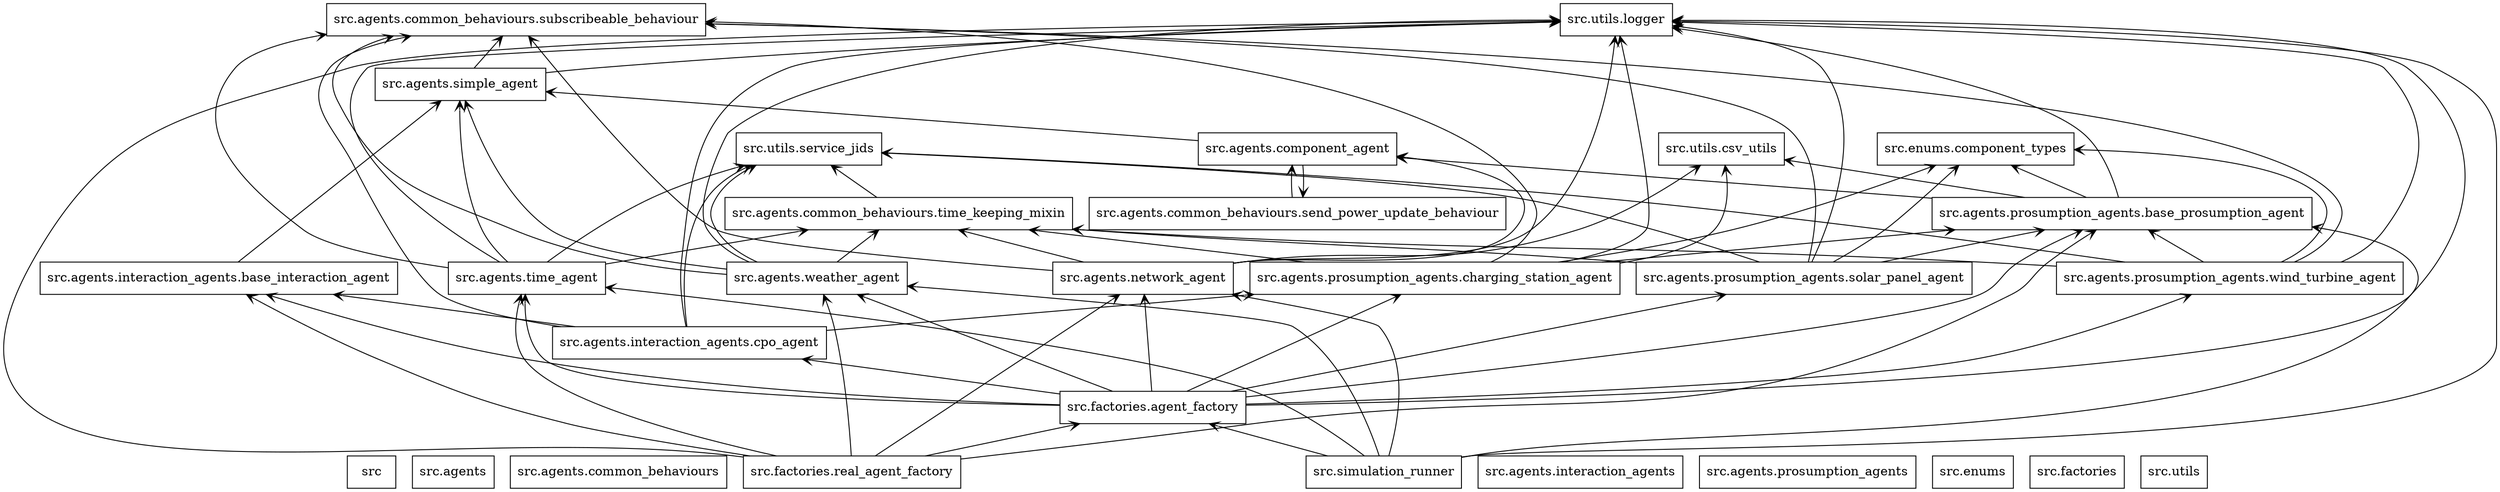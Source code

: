digraph "packages" {
rankdir=BT
charset="utf-8"
"src" [color="black", label=<src>, shape="box", style="solid"];
"src.agents" [color="black", label=<src.agents>, shape="box", style="solid"];
"src.agents.common_behaviours" [color="black", label=<src.agents.common_behaviours>, shape="box", style="solid"];
"src.agents.common_behaviours.send_power_update_behaviour" [color="black", label=<src.agents.common_behaviours.send_power_update_behaviour>, shape="box", style="solid"];
"src.agents.common_behaviours.subscribeable_behaviour" [color="black", label=<src.agents.common_behaviours.subscribeable_behaviour>, shape="box", style="solid"];
"src.agents.common_behaviours.time_keeping_mixin" [color="black", label=<src.agents.common_behaviours.time_keeping_mixin>, shape="box", style="solid"];
"src.agents.component_agent" [color="black", label=<src.agents.component_agent>, shape="box", style="solid"];
"src.agents.interaction_agents" [color="black", label=<src.agents.interaction_agents>, shape="box", style="solid"];
"src.agents.interaction_agents.base_interaction_agent" [color="black", label=<src.agents.interaction_agents.base_interaction_agent>, shape="box", style="solid"];
"src.agents.interaction_agents.cpo_agent" [color="black", label=<src.agents.interaction_agents.cpo_agent>, shape="box", style="solid"];
"src.agents.network_agent" [color="black", label=<src.agents.network_agent>, shape="box", style="solid"];
"src.agents.prosumption_agents" [color="black", label=<src.agents.prosumption_agents>, shape="box", style="solid"];
"src.agents.prosumption_agents.base_prosumption_agent" [color="black", label=<src.agents.prosumption_agents.base_prosumption_agent>, shape="box", style="solid"];
"src.agents.prosumption_agents.charging_station_agent" [color="black", label=<src.agents.prosumption_agents.charging_station_agent>, shape="box", style="solid"];
"src.agents.prosumption_agents.solar_panel_agent" [color="black", label=<src.agents.prosumption_agents.solar_panel_agent>, shape="box", style="solid"];
"src.agents.prosumption_agents.wind_turbine_agent" [color="black", label=<src.agents.prosumption_agents.wind_turbine_agent>, shape="box", style="solid"];
"src.agents.simple_agent" [color="black", label=<src.agents.simple_agent>, shape="box", style="solid"];
"src.agents.time_agent" [color="black", label=<src.agents.time_agent>, shape="box", style="solid"];
"src.agents.weather_agent" [color="black", label=<src.agents.weather_agent>, shape="box", style="solid"];
"src.enums" [color="black", label=<src.enums>, shape="box", style="solid"];
"src.enums.component_types" [color="black", label=<src.enums.component_types>, shape="box", style="solid"];
"src.factories" [color="black", label=<src.factories>, shape="box", style="solid"];
"src.factories.agent_factory" [color="black", label=<src.factories.agent_factory>, shape="box", style="solid"];
"src.factories.real_agent_factory" [color="black", label=<src.factories.real_agent_factory>, shape="box", style="solid"];
"src.simulation_runner" [color="black", label=<src.simulation_runner>, shape="box", style="solid"];
"src.utils" [color="black", label=<src.utils>, shape="box", style="solid"];
"src.utils.csv_utils" [color="black", label=<src.utils.csv_utils>, shape="box", style="solid"];
"src.utils.logger" [color="black", label=<src.utils.logger>, shape="box", style="solid"];
"src.utils.service_jids" [color="black", label=<src.utils.service_jids>, shape="box", style="solid"];
"src.agents.common_behaviours.send_power_update_behaviour" -> "src.agents.component_agent" [arrowhead="open", arrowtail="none"];
"src.agents.common_behaviours.time_keeping_mixin" -> "src.utils.service_jids" [arrowhead="open", arrowtail="none"];
"src.agents.component_agent" -> "src.agents.common_behaviours.send_power_update_behaviour" [arrowhead="open", arrowtail="none"];
"src.agents.component_agent" -> "src.agents.simple_agent" [arrowhead="open", arrowtail="none"];
"src.agents.interaction_agents.base_interaction_agent" -> "src.agents.simple_agent" [arrowhead="open", arrowtail="none"];
"src.agents.interaction_agents.cpo_agent" -> "src.agents.common_behaviours.subscribeable_behaviour" [arrowhead="open", arrowtail="none"];
"src.agents.interaction_agents.cpo_agent" -> "src.agents.interaction_agents.base_interaction_agent" [arrowhead="open", arrowtail="none"];
"src.agents.interaction_agents.cpo_agent" -> "src.agents.prosumption_agents.charging_station_agent" [arrowhead="open", arrowtail="none"];
"src.agents.interaction_agents.cpo_agent" -> "src.utils.logger" [arrowhead="open", arrowtail="none"];
"src.agents.interaction_agents.cpo_agent" -> "src.utils.service_jids" [arrowhead="open", arrowtail="none"];
"src.agents.network_agent" -> "src.agents.common_behaviours.subscribeable_behaviour" [arrowhead="open", arrowtail="none"];
"src.agents.network_agent" -> "src.agents.common_behaviours.time_keeping_mixin" [arrowhead="open", arrowtail="none"];
"src.agents.network_agent" -> "src.agents.component_agent" [arrowhead="open", arrowtail="none"];
"src.agents.network_agent" -> "src.utils.csv_utils" [arrowhead="open", arrowtail="none"];
"src.agents.network_agent" -> "src.utils.logger" [arrowhead="open", arrowtail="none"];
"src.agents.prosumption_agents.base_prosumption_agent" -> "src.agents.component_agent" [arrowhead="open", arrowtail="none"];
"src.agents.prosumption_agents.base_prosumption_agent" -> "src.enums.component_types" [arrowhead="open", arrowtail="none"];
"src.agents.prosumption_agents.base_prosumption_agent" -> "src.utils.csv_utils" [arrowhead="open", arrowtail="none"];
"src.agents.prosumption_agents.base_prosumption_agent" -> "src.utils.logger" [arrowhead="open", arrowtail="none"];
"src.agents.prosumption_agents.charging_station_agent" -> "src.agents.common_behaviours.subscribeable_behaviour" [arrowhead="open", arrowtail="none"];
"src.agents.prosumption_agents.charging_station_agent" -> "src.agents.common_behaviours.time_keeping_mixin" [arrowhead="open", arrowtail="none"];
"src.agents.prosumption_agents.charging_station_agent" -> "src.agents.prosumption_agents.base_prosumption_agent" [arrowhead="open", arrowtail="none"];
"src.agents.prosumption_agents.charging_station_agent" -> "src.enums.component_types" [arrowhead="open", arrowtail="none"];
"src.agents.prosumption_agents.charging_station_agent" -> "src.utils.csv_utils" [arrowhead="open", arrowtail="none"];
"src.agents.prosumption_agents.charging_station_agent" -> "src.utils.logger" [arrowhead="open", arrowtail="none"];
"src.agents.prosumption_agents.solar_panel_agent" -> "src.agents.common_behaviours.subscribeable_behaviour" [arrowhead="open", arrowtail="none"];
"src.agents.prosumption_agents.solar_panel_agent" -> "src.agents.common_behaviours.time_keeping_mixin" [arrowhead="open", arrowtail="none"];
"src.agents.prosumption_agents.solar_panel_agent" -> "src.agents.prosumption_agents.base_prosumption_agent" [arrowhead="open", arrowtail="none"];
"src.agents.prosumption_agents.solar_panel_agent" -> "src.enums.component_types" [arrowhead="open", arrowtail="none"];
"src.agents.prosumption_agents.solar_panel_agent" -> "src.utils.logger" [arrowhead="open", arrowtail="none"];
"src.agents.prosumption_agents.solar_panel_agent" -> "src.utils.service_jids" [arrowhead="open", arrowtail="none"];
"src.agents.prosumption_agents.wind_turbine_agent" -> "src.agents.common_behaviours.subscribeable_behaviour" [arrowhead="open", arrowtail="none"];
"src.agents.prosumption_agents.wind_turbine_agent" -> "src.agents.common_behaviours.time_keeping_mixin" [arrowhead="open", arrowtail="none"];
"src.agents.prosumption_agents.wind_turbine_agent" -> "src.agents.prosumption_agents.base_prosumption_agent" [arrowhead="open", arrowtail="none"];
"src.agents.prosumption_agents.wind_turbine_agent" -> "src.enums.component_types" [arrowhead="open", arrowtail="none"];
"src.agents.prosumption_agents.wind_turbine_agent" -> "src.utils.logger" [arrowhead="open", arrowtail="none"];
"src.agents.prosumption_agents.wind_turbine_agent" -> "src.utils.service_jids" [arrowhead="open", arrowtail="none"];
"src.agents.simple_agent" -> "src.agents.common_behaviours.subscribeable_behaviour" [arrowhead="open", arrowtail="none"];
"src.agents.simple_agent" -> "src.utils.logger" [arrowhead="open", arrowtail="none"];
"src.agents.time_agent" -> "src.agents.common_behaviours.subscribeable_behaviour" [arrowhead="open", arrowtail="none"];
"src.agents.time_agent" -> "src.agents.common_behaviours.time_keeping_mixin" [arrowhead="open", arrowtail="none"];
"src.agents.time_agent" -> "src.agents.simple_agent" [arrowhead="open", arrowtail="none"];
"src.agents.time_agent" -> "src.utils.logger" [arrowhead="open", arrowtail="none"];
"src.agents.time_agent" -> "src.utils.service_jids" [arrowhead="open", arrowtail="none"];
"src.agents.weather_agent" -> "src.agents.common_behaviours.subscribeable_behaviour" [arrowhead="open", arrowtail="none"];
"src.agents.weather_agent" -> "src.agents.common_behaviours.time_keeping_mixin" [arrowhead="open", arrowtail="none"];
"src.agents.weather_agent" -> "src.agents.simple_agent" [arrowhead="open", arrowtail="none"];
"src.agents.weather_agent" -> "src.utils.logger" [arrowhead="open", arrowtail="none"];
"src.agents.weather_agent" -> "src.utils.service_jids" [arrowhead="open", arrowtail="none"];
"src.factories.agent_factory" -> "src.agents.interaction_agents.base_interaction_agent" [arrowhead="open", arrowtail="none"];
"src.factories.agent_factory" -> "src.agents.interaction_agents.cpo_agent" [arrowhead="open", arrowtail="none"];
"src.factories.agent_factory" -> "src.agents.network_agent" [arrowhead="open", arrowtail="none"];
"src.factories.agent_factory" -> "src.agents.prosumption_agents.base_prosumption_agent" [arrowhead="open", arrowtail="none"];
"src.factories.agent_factory" -> "src.agents.prosumption_agents.charging_station_agent" [arrowhead="open", arrowtail="none"];
"src.factories.agent_factory" -> "src.agents.prosumption_agents.solar_panel_agent" [arrowhead="open", arrowtail="none"];
"src.factories.agent_factory" -> "src.agents.prosumption_agents.wind_turbine_agent" [arrowhead="open", arrowtail="none"];
"src.factories.agent_factory" -> "src.agents.time_agent" [arrowhead="open", arrowtail="none"];
"src.factories.agent_factory" -> "src.agents.weather_agent" [arrowhead="open", arrowtail="none"];
"src.factories.agent_factory" -> "src.utils.logger" [arrowhead="open", arrowtail="none"];
"src.factories.real_agent_factory" -> "src.agents.interaction_agents.base_interaction_agent" [arrowhead="open", arrowtail="none"];
"src.factories.real_agent_factory" -> "src.agents.network_agent" [arrowhead="open", arrowtail="none"];
"src.factories.real_agent_factory" -> "src.agents.prosumption_agents.base_prosumption_agent" [arrowhead="open", arrowtail="none"];
"src.factories.real_agent_factory" -> "src.agents.time_agent" [arrowhead="open", arrowtail="none"];
"src.factories.real_agent_factory" -> "src.agents.weather_agent" [arrowhead="open", arrowtail="none"];
"src.factories.real_agent_factory" -> "src.factories.agent_factory" [arrowhead="open", arrowtail="none"];
"src.factories.real_agent_factory" -> "src.utils.logger" [arrowhead="open", arrowtail="none"];
"src.simulation_runner" -> "src.agents.network_agent" [arrowhead="open", arrowtail="none"];
"src.simulation_runner" -> "src.agents.prosumption_agents.base_prosumption_agent" [arrowhead="open", arrowtail="none"];
"src.simulation_runner" -> "src.agents.time_agent" [arrowhead="open", arrowtail="none"];
"src.simulation_runner" -> "src.agents.weather_agent" [arrowhead="open", arrowtail="none"];
"src.simulation_runner" -> "src.factories.agent_factory" [arrowhead="open", arrowtail="none"];
"src.simulation_runner" -> "src.utils.logger" [arrowhead="open", arrowtail="none"];
}

